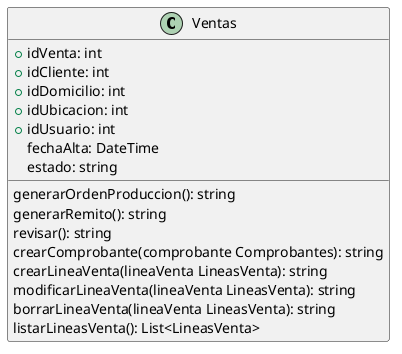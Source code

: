 @startuml Ventas
class Ventas{
    +idVenta: int
    +idCliente: int
    +idDomicilio: int
    +idUbicacion: int
    +idUsuario: int
    fechaAlta: DateTime
    estado: string

    generarOrdenProduccion(): string
    generarRemito(): string
    revisar(): string
    crearComprobante(comprobante Comprobantes): string
    crearLineaVenta(lineaVenta LineasVenta): string
    modificarLineaVenta(lineaVenta LineasVenta): string
    borrarLineaVenta(lineaVenta LineasVenta): string
    listarLineasVenta(): List<LineasVenta>
}
@enduml